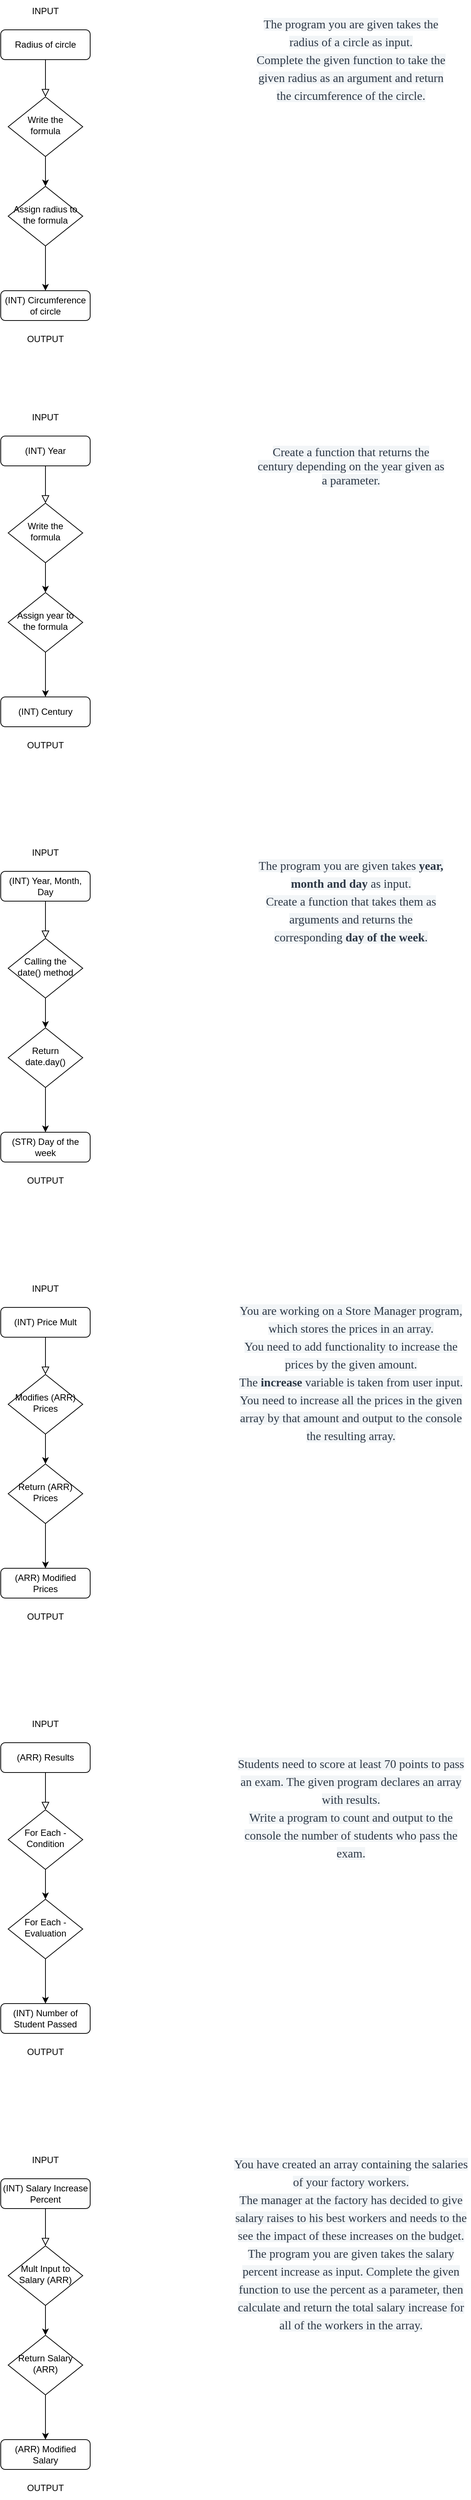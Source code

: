<mxfile version="15.7.3" type="github">
  <diagram id="C5RBs43oDa-KdzZeNtuy" name="Page-1">
    <mxGraphModel dx="1038" dy="588" grid="1" gridSize="10" guides="1" tooltips="1" connect="1" arrows="1" fold="1" page="1" pageScale="1" pageWidth="827" pageHeight="1169" math="0" shadow="0">
      <root>
        <mxCell id="WIyWlLk6GJQsqaUBKTNV-0" />
        <mxCell id="WIyWlLk6GJQsqaUBKTNV-1" parent="WIyWlLk6GJQsqaUBKTNV-0" />
        <mxCell id="WIyWlLk6GJQsqaUBKTNV-2" value="" style="rounded=0;html=1;jettySize=auto;orthogonalLoop=1;fontSize=11;endArrow=block;endFill=0;endSize=8;strokeWidth=1;shadow=0;labelBackgroundColor=none;edgeStyle=orthogonalEdgeStyle;" parent="WIyWlLk6GJQsqaUBKTNV-1" source="WIyWlLk6GJQsqaUBKTNV-3" target="WIyWlLk6GJQsqaUBKTNV-6" edge="1">
          <mxGeometry relative="1" as="geometry" />
        </mxCell>
        <mxCell id="WIyWlLk6GJQsqaUBKTNV-3" value="Radius of circle" style="rounded=1;whiteSpace=wrap;html=1;fontSize=12;glass=0;strokeWidth=1;shadow=0;" parent="WIyWlLk6GJQsqaUBKTNV-1" vertex="1">
          <mxGeometry x="160" y="80" width="120" height="40" as="geometry" />
        </mxCell>
        <mxCell id="WIyWlLk6GJQsqaUBKTNV-6" value="Write the formula" style="rhombus;whiteSpace=wrap;html=1;shadow=0;fontFamily=Helvetica;fontSize=12;align=center;strokeWidth=1;spacing=6;spacingTop=-4;" parent="WIyWlLk6GJQsqaUBKTNV-1" vertex="1">
          <mxGeometry x="170" y="170" width="100" height="80" as="geometry" />
        </mxCell>
        <mxCell id="WIyWlLk6GJQsqaUBKTNV-10" value="Assign radius to the formula" style="rhombus;whiteSpace=wrap;html=1;shadow=0;fontFamily=Helvetica;fontSize=12;align=center;strokeWidth=1;spacing=6;spacingTop=-4;" parent="WIyWlLk6GJQsqaUBKTNV-1" vertex="1">
          <mxGeometry x="170" y="290" width="100" height="80" as="geometry" />
        </mxCell>
        <mxCell id="WIyWlLk6GJQsqaUBKTNV-11" value="(INT) Circumference of circle" style="rounded=1;whiteSpace=wrap;html=1;fontSize=12;glass=0;strokeWidth=1;shadow=0;" parent="WIyWlLk6GJQsqaUBKTNV-1" vertex="1">
          <mxGeometry x="160" y="430" width="120" height="40" as="geometry" />
        </mxCell>
        <mxCell id="pRpOq0UlHV2iXHa9QtvR-0" value="&lt;span class=&quot;sl-description-text &quot; style=&quot;margin: 0px ; padding: 0px ; border: 0px ; font-stretch: inherit ; line-height: 24px ; font-family: &amp;#34;fira sans&amp;#34; ; font-size: 16px ; vertical-align: baseline ; box-sizing: border-box ; word-break: break-word ; color: rgb(45 , 56 , 70) ; background-color: rgb(242 , 245 , 247)&quot;&gt;The program you are given takes the radius of a circle as input.&lt;/span&gt;&lt;br style=&quot;color: rgb(45 , 56 , 70) ; font-family: &amp;#34;fira sans&amp;#34; ; font-size: 16px ; background-color: rgb(242 , 245 , 247)&quot;&gt;&lt;span class=&quot;sl-description-text &quot; style=&quot;margin: 0px ; padding: 0px ; border: 0px ; font-stretch: inherit ; line-height: 24px ; font-family: &amp;#34;fira sans&amp;#34; ; font-size: 16px ; vertical-align: baseline ; box-sizing: border-box ; word-break: break-word ; color: rgb(45 , 56 , 70) ; background-color: rgb(242 , 245 , 247)&quot;&gt;Complete the given function to take the given radius as an argument and return the circumference of the circle.&lt;/span&gt;" style="text;html=1;strokeColor=none;fillColor=none;align=center;verticalAlign=middle;whiteSpace=wrap;rounded=0;" vertex="1" parent="WIyWlLk6GJQsqaUBKTNV-1">
          <mxGeometry x="500" y="40" width="260" height="160" as="geometry" />
        </mxCell>
        <mxCell id="pRpOq0UlHV2iXHa9QtvR-1" value="INPUT" style="text;html=1;strokeColor=none;fillColor=none;align=center;verticalAlign=middle;whiteSpace=wrap;rounded=0;" vertex="1" parent="WIyWlLk6GJQsqaUBKTNV-1">
          <mxGeometry x="190" y="40" width="60" height="30" as="geometry" />
        </mxCell>
        <mxCell id="pRpOq0UlHV2iXHa9QtvR-3" value="" style="endArrow=classic;html=1;rounded=0;" edge="1" parent="WIyWlLk6GJQsqaUBKTNV-1" source="WIyWlLk6GJQsqaUBKTNV-6" target="WIyWlLk6GJQsqaUBKTNV-10">
          <mxGeometry width="50" height="50" relative="1" as="geometry">
            <mxPoint x="390" y="280" as="sourcePoint" />
            <mxPoint x="440" y="230" as="targetPoint" />
          </mxGeometry>
        </mxCell>
        <mxCell id="pRpOq0UlHV2iXHa9QtvR-4" value="" style="endArrow=classic;html=1;rounded=0;" edge="1" parent="WIyWlLk6GJQsqaUBKTNV-1" source="WIyWlLk6GJQsqaUBKTNV-10" target="WIyWlLk6GJQsqaUBKTNV-11">
          <mxGeometry width="50" height="50" relative="1" as="geometry">
            <mxPoint x="230" y="260" as="sourcePoint" />
            <mxPoint x="230" y="300" as="targetPoint" />
          </mxGeometry>
        </mxCell>
        <mxCell id="pRpOq0UlHV2iXHa9QtvR-5" value="OUTPUT" style="text;html=1;strokeColor=none;fillColor=none;align=center;verticalAlign=middle;whiteSpace=wrap;rounded=0;" vertex="1" parent="WIyWlLk6GJQsqaUBKTNV-1">
          <mxGeometry x="190" y="480" width="60" height="30" as="geometry" />
        </mxCell>
        <mxCell id="pRpOq0UlHV2iXHa9QtvR-6" value="" style="rounded=0;html=1;jettySize=auto;orthogonalLoop=1;fontSize=11;endArrow=block;endFill=0;endSize=8;strokeWidth=1;shadow=0;labelBackgroundColor=none;edgeStyle=orthogonalEdgeStyle;" edge="1" parent="WIyWlLk6GJQsqaUBKTNV-1" source="pRpOq0UlHV2iXHa9QtvR-7" target="pRpOq0UlHV2iXHa9QtvR-8">
          <mxGeometry relative="1" as="geometry" />
        </mxCell>
        <mxCell id="pRpOq0UlHV2iXHa9QtvR-7" value="(INT) Year" style="rounded=1;whiteSpace=wrap;html=1;fontSize=12;glass=0;strokeWidth=1;shadow=0;" vertex="1" parent="WIyWlLk6GJQsqaUBKTNV-1">
          <mxGeometry x="160" y="625" width="120" height="40" as="geometry" />
        </mxCell>
        <mxCell id="pRpOq0UlHV2iXHa9QtvR-8" value="Write the formula" style="rhombus;whiteSpace=wrap;html=1;shadow=0;fontFamily=Helvetica;fontSize=12;align=center;strokeWidth=1;spacing=6;spacingTop=-4;" vertex="1" parent="WIyWlLk6GJQsqaUBKTNV-1">
          <mxGeometry x="170" y="715" width="100" height="80" as="geometry" />
        </mxCell>
        <mxCell id="pRpOq0UlHV2iXHa9QtvR-9" value="Assign year to the formula" style="rhombus;whiteSpace=wrap;html=1;shadow=0;fontFamily=Helvetica;fontSize=12;align=center;strokeWidth=1;spacing=6;spacingTop=-4;" vertex="1" parent="WIyWlLk6GJQsqaUBKTNV-1">
          <mxGeometry x="170" y="835" width="100" height="80" as="geometry" />
        </mxCell>
        <mxCell id="pRpOq0UlHV2iXHa9QtvR-10" value="(INT) Century" style="rounded=1;whiteSpace=wrap;html=1;fontSize=12;glass=0;strokeWidth=1;shadow=0;" vertex="1" parent="WIyWlLk6GJQsqaUBKTNV-1">
          <mxGeometry x="160" y="975" width="120" height="40" as="geometry" />
        </mxCell>
        <mxCell id="pRpOq0UlHV2iXHa9QtvR-11" value="&lt;span style=&quot;color: rgb(45 , 56 , 70) ; font-family: &amp;#34;fira sans&amp;#34; ; font-size: 16px ; background-color: rgb(242 , 245 , 247)&quot;&gt;Create a function that returns the century depending on the year given as a parameter.&lt;/span&gt;" style="text;html=1;strokeColor=none;fillColor=none;align=center;verticalAlign=middle;whiteSpace=wrap;rounded=0;" vertex="1" parent="WIyWlLk6GJQsqaUBKTNV-1">
          <mxGeometry x="500" y="585" width="260" height="160" as="geometry" />
        </mxCell>
        <mxCell id="pRpOq0UlHV2iXHa9QtvR-12" value="INPUT" style="text;html=1;strokeColor=none;fillColor=none;align=center;verticalAlign=middle;whiteSpace=wrap;rounded=0;" vertex="1" parent="WIyWlLk6GJQsqaUBKTNV-1">
          <mxGeometry x="190" y="585" width="60" height="30" as="geometry" />
        </mxCell>
        <mxCell id="pRpOq0UlHV2iXHa9QtvR-13" value="" style="endArrow=classic;html=1;rounded=0;" edge="1" parent="WIyWlLk6GJQsqaUBKTNV-1" source="pRpOq0UlHV2iXHa9QtvR-8" target="pRpOq0UlHV2iXHa9QtvR-9">
          <mxGeometry width="50" height="50" relative="1" as="geometry">
            <mxPoint x="390" y="825" as="sourcePoint" />
            <mxPoint x="440" y="775" as="targetPoint" />
          </mxGeometry>
        </mxCell>
        <mxCell id="pRpOq0UlHV2iXHa9QtvR-14" value="" style="endArrow=classic;html=1;rounded=0;" edge="1" parent="WIyWlLk6GJQsqaUBKTNV-1" source="pRpOq0UlHV2iXHa9QtvR-9" target="pRpOq0UlHV2iXHa9QtvR-10">
          <mxGeometry width="50" height="50" relative="1" as="geometry">
            <mxPoint x="230" y="805" as="sourcePoint" />
            <mxPoint x="230" y="845" as="targetPoint" />
          </mxGeometry>
        </mxCell>
        <mxCell id="pRpOq0UlHV2iXHa9QtvR-15" value="OUTPUT" style="text;html=1;strokeColor=none;fillColor=none;align=center;verticalAlign=middle;whiteSpace=wrap;rounded=0;" vertex="1" parent="WIyWlLk6GJQsqaUBKTNV-1">
          <mxGeometry x="190" y="1025" width="60" height="30" as="geometry" />
        </mxCell>
        <mxCell id="pRpOq0UlHV2iXHa9QtvR-16" value="" style="rounded=0;html=1;jettySize=auto;orthogonalLoop=1;fontSize=11;endArrow=block;endFill=0;endSize=8;strokeWidth=1;shadow=0;labelBackgroundColor=none;edgeStyle=orthogonalEdgeStyle;" edge="1" parent="WIyWlLk6GJQsqaUBKTNV-1" source="pRpOq0UlHV2iXHa9QtvR-17" target="pRpOq0UlHV2iXHa9QtvR-18">
          <mxGeometry relative="1" as="geometry" />
        </mxCell>
        <mxCell id="pRpOq0UlHV2iXHa9QtvR-17" value="(INT) Year, Month, Day" style="rounded=1;whiteSpace=wrap;html=1;fontSize=12;glass=0;strokeWidth=1;shadow=0;" vertex="1" parent="WIyWlLk6GJQsqaUBKTNV-1">
          <mxGeometry x="160" y="1209" width="120" height="40" as="geometry" />
        </mxCell>
        <mxCell id="pRpOq0UlHV2iXHa9QtvR-18" value="Calling the date() method" style="rhombus;whiteSpace=wrap;html=1;shadow=0;fontFamily=Helvetica;fontSize=12;align=center;strokeWidth=1;spacing=6;spacingTop=-4;" vertex="1" parent="WIyWlLk6GJQsqaUBKTNV-1">
          <mxGeometry x="170" y="1299" width="100" height="80" as="geometry" />
        </mxCell>
        <mxCell id="pRpOq0UlHV2iXHa9QtvR-19" value="Return date.day()" style="rhombus;whiteSpace=wrap;html=1;shadow=0;fontFamily=Helvetica;fontSize=12;align=center;strokeWidth=1;spacing=6;spacingTop=-4;" vertex="1" parent="WIyWlLk6GJQsqaUBKTNV-1">
          <mxGeometry x="170" y="1419" width="100" height="80" as="geometry" />
        </mxCell>
        <mxCell id="pRpOq0UlHV2iXHa9QtvR-20" value="(STR) Day of the week" style="rounded=1;whiteSpace=wrap;html=1;fontSize=12;glass=0;strokeWidth=1;shadow=0;" vertex="1" parent="WIyWlLk6GJQsqaUBKTNV-1">
          <mxGeometry x="160" y="1559" width="120" height="40" as="geometry" />
        </mxCell>
        <mxCell id="pRpOq0UlHV2iXHa9QtvR-21" value="&lt;span class=&quot;sl-description-text &quot; style=&quot;margin: 0px ; padding: 0px ; border: 0px ; font-stretch: inherit ; line-height: 24px ; font-family: &amp;#34;fira sans&amp;#34; ; font-size: 16px ; vertical-align: baseline ; box-sizing: border-box ; word-break: break-word ; color: rgb(45 , 56 , 70) ; background-color: rgb(242 , 245 , 247)&quot;&gt;The program you are given takes&amp;nbsp;&lt;/span&gt;&lt;span class=&quot;sl-description-styled sl-description-styled--bold&quot; style=&quot;margin: 0px ; padding: 0px ; border: 0px ; font-weight: 700 ; font-stretch: inherit ; line-height: inherit ; font-family: &amp;#34;fira sans&amp;#34; ; font-size: 16px ; vertical-align: baseline ; box-sizing: border-box ; color: rgb(45 , 56 , 70) ; background-color: rgb(242 , 245 , 247)&quot;&gt;&lt;span class=&quot;sl-description-text &quot; style=&quot;text-decoration: inherit ; margin: 0px ; padding: 0px ; border: 0px ; font-style: inherit ; font-variant: inherit ; font-weight: inherit ; font-stretch: inherit ; line-height: 24px ; font-family: inherit ; font-size: inherit ; vertical-align: baseline ; box-sizing: border-box ; word-break: break-word&quot;&gt;year, month and day&lt;/span&gt;&lt;/span&gt;&lt;span class=&quot;sl-description-text &quot; style=&quot;margin: 0px ; padding: 0px ; border: 0px ; font-stretch: inherit ; line-height: 24px ; font-family: &amp;#34;fira sans&amp;#34; ; font-size: 16px ; vertical-align: baseline ; box-sizing: border-box ; word-break: break-word ; color: rgb(45 , 56 , 70) ; background-color: rgb(242 , 245 , 247)&quot;&gt;&amp;nbsp;as input.&lt;/span&gt;&lt;br style=&quot;color: rgb(45 , 56 , 70) ; font-family: &amp;#34;fira sans&amp;#34; ; font-size: 16px ; background-color: rgb(242 , 245 , 247)&quot;&gt;&lt;span class=&quot;sl-description-text &quot; style=&quot;margin: 0px ; padding: 0px ; border: 0px ; font-stretch: inherit ; line-height: 24px ; font-family: &amp;#34;fira sans&amp;#34; ; font-size: 16px ; vertical-align: baseline ; box-sizing: border-box ; word-break: break-word ; color: rgb(45 , 56 , 70) ; background-color: rgb(242 , 245 , 247)&quot;&gt;Create a function that takes them as arguments and returns the corresponding&amp;nbsp;&lt;/span&gt;&lt;span class=&quot;sl-description-styled sl-description-styled--bold&quot; style=&quot;margin: 0px ; padding: 0px ; border: 0px ; font-weight: 700 ; font-stretch: inherit ; line-height: inherit ; font-family: &amp;#34;fira sans&amp;#34; ; font-size: 16px ; vertical-align: baseline ; box-sizing: border-box ; color: rgb(45 , 56 , 70) ; background-color: rgb(242 , 245 , 247)&quot;&gt;&lt;span class=&quot;sl-description-text &quot; style=&quot;text-decoration: inherit ; margin: 0px ; padding: 0px ; border: 0px ; font-style: inherit ; font-variant: inherit ; font-weight: inherit ; font-stretch: inherit ; line-height: 24px ; font-family: inherit ; font-size: inherit ; vertical-align: baseline ; box-sizing: border-box ; word-break: break-word&quot;&gt;day of the week&lt;/span&gt;&lt;/span&gt;&lt;span class=&quot;sl-description-text &quot; style=&quot;margin: 0px ; padding: 0px ; border: 0px ; font-stretch: inherit ; line-height: 24px ; font-family: &amp;#34;fira sans&amp;#34; ; font-size: 16px ; vertical-align: baseline ; box-sizing: border-box ; word-break: break-word ; color: rgb(45 , 56 , 70) ; background-color: rgb(242 , 245 , 247)&quot;&gt;.&lt;/span&gt;" style="text;html=1;strokeColor=none;fillColor=none;align=center;verticalAlign=middle;whiteSpace=wrap;rounded=0;" vertex="1" parent="WIyWlLk6GJQsqaUBKTNV-1">
          <mxGeometry x="500" y="1169" width="260" height="160" as="geometry" />
        </mxCell>
        <mxCell id="pRpOq0UlHV2iXHa9QtvR-22" value="INPUT" style="text;html=1;strokeColor=none;fillColor=none;align=center;verticalAlign=middle;whiteSpace=wrap;rounded=0;" vertex="1" parent="WIyWlLk6GJQsqaUBKTNV-1">
          <mxGeometry x="190" y="1169" width="60" height="30" as="geometry" />
        </mxCell>
        <mxCell id="pRpOq0UlHV2iXHa9QtvR-23" value="" style="endArrow=classic;html=1;rounded=0;" edge="1" parent="WIyWlLk6GJQsqaUBKTNV-1" source="pRpOq0UlHV2iXHa9QtvR-18" target="pRpOq0UlHV2iXHa9QtvR-19">
          <mxGeometry width="50" height="50" relative="1" as="geometry">
            <mxPoint x="390" y="1409" as="sourcePoint" />
            <mxPoint x="440" y="1359" as="targetPoint" />
          </mxGeometry>
        </mxCell>
        <mxCell id="pRpOq0UlHV2iXHa9QtvR-24" value="" style="endArrow=classic;html=1;rounded=0;" edge="1" parent="WIyWlLk6GJQsqaUBKTNV-1" source="pRpOq0UlHV2iXHa9QtvR-19" target="pRpOq0UlHV2iXHa9QtvR-20">
          <mxGeometry width="50" height="50" relative="1" as="geometry">
            <mxPoint x="230" y="1389" as="sourcePoint" />
            <mxPoint x="230" y="1429" as="targetPoint" />
          </mxGeometry>
        </mxCell>
        <mxCell id="pRpOq0UlHV2iXHa9QtvR-25" value="OUTPUT" style="text;html=1;strokeColor=none;fillColor=none;align=center;verticalAlign=middle;whiteSpace=wrap;rounded=0;" vertex="1" parent="WIyWlLk6GJQsqaUBKTNV-1">
          <mxGeometry x="190" y="1609" width="60" height="30" as="geometry" />
        </mxCell>
        <mxCell id="pRpOq0UlHV2iXHa9QtvR-26" value="" style="rounded=0;html=1;jettySize=auto;orthogonalLoop=1;fontSize=11;endArrow=block;endFill=0;endSize=8;strokeWidth=1;shadow=0;labelBackgroundColor=none;edgeStyle=orthogonalEdgeStyle;" edge="1" parent="WIyWlLk6GJQsqaUBKTNV-1" source="pRpOq0UlHV2iXHa9QtvR-27" target="pRpOq0UlHV2iXHa9QtvR-28">
          <mxGeometry relative="1" as="geometry" />
        </mxCell>
        <mxCell id="pRpOq0UlHV2iXHa9QtvR-27" value="(INT) Price Mult" style="rounded=1;whiteSpace=wrap;html=1;fontSize=12;glass=0;strokeWidth=1;shadow=0;" vertex="1" parent="WIyWlLk6GJQsqaUBKTNV-1">
          <mxGeometry x="160" y="1794" width="120" height="40" as="geometry" />
        </mxCell>
        <mxCell id="pRpOq0UlHV2iXHa9QtvR-28" value="Modifies (ARR) Prices" style="rhombus;whiteSpace=wrap;html=1;shadow=0;fontFamily=Helvetica;fontSize=12;align=center;strokeWidth=1;spacing=6;spacingTop=-4;" vertex="1" parent="WIyWlLk6GJQsqaUBKTNV-1">
          <mxGeometry x="170" y="1884" width="100" height="80" as="geometry" />
        </mxCell>
        <mxCell id="pRpOq0UlHV2iXHa9QtvR-29" value="Return (ARR) Prices" style="rhombus;whiteSpace=wrap;html=1;shadow=0;fontFamily=Helvetica;fontSize=12;align=center;strokeWidth=1;spacing=6;spacingTop=-4;" vertex="1" parent="WIyWlLk6GJQsqaUBKTNV-1">
          <mxGeometry x="170" y="2004" width="100" height="80" as="geometry" />
        </mxCell>
        <mxCell id="pRpOq0UlHV2iXHa9QtvR-30" value="(ARR) Modified Prices" style="rounded=1;whiteSpace=wrap;html=1;fontSize=12;glass=0;strokeWidth=1;shadow=0;" vertex="1" parent="WIyWlLk6GJQsqaUBKTNV-1">
          <mxGeometry x="160" y="2144" width="120" height="40" as="geometry" />
        </mxCell>
        <mxCell id="pRpOq0UlHV2iXHa9QtvR-31" value="INPUT" style="text;html=1;strokeColor=none;fillColor=none;align=center;verticalAlign=middle;whiteSpace=wrap;rounded=0;" vertex="1" parent="WIyWlLk6GJQsqaUBKTNV-1">
          <mxGeometry x="190" y="1754" width="60" height="30" as="geometry" />
        </mxCell>
        <mxCell id="pRpOq0UlHV2iXHa9QtvR-32" value="" style="endArrow=classic;html=1;rounded=0;" edge="1" parent="WIyWlLk6GJQsqaUBKTNV-1" source="pRpOq0UlHV2iXHa9QtvR-28" target="pRpOq0UlHV2iXHa9QtvR-29">
          <mxGeometry width="50" height="50" relative="1" as="geometry">
            <mxPoint x="390" y="1994" as="sourcePoint" />
            <mxPoint x="440" y="1944" as="targetPoint" />
          </mxGeometry>
        </mxCell>
        <mxCell id="pRpOq0UlHV2iXHa9QtvR-33" value="" style="endArrow=classic;html=1;rounded=0;" edge="1" parent="WIyWlLk6GJQsqaUBKTNV-1" source="pRpOq0UlHV2iXHa9QtvR-29" target="pRpOq0UlHV2iXHa9QtvR-30">
          <mxGeometry width="50" height="50" relative="1" as="geometry">
            <mxPoint x="230" y="1974" as="sourcePoint" />
            <mxPoint x="230" y="2014" as="targetPoint" />
          </mxGeometry>
        </mxCell>
        <mxCell id="pRpOq0UlHV2iXHa9QtvR-34" value="OUTPUT" style="text;html=1;strokeColor=none;fillColor=none;align=center;verticalAlign=middle;whiteSpace=wrap;rounded=0;" vertex="1" parent="WIyWlLk6GJQsqaUBKTNV-1">
          <mxGeometry x="190" y="2194" width="60" height="30" as="geometry" />
        </mxCell>
        <mxCell id="pRpOq0UlHV2iXHa9QtvR-35" value="&lt;span class=&quot;sl-description-text &quot; style=&quot;margin: 0px ; padding: 0px ; border: 0px ; font-stretch: inherit ; line-height: 24px ; font-family: &amp;#34;fira sans&amp;#34; ; font-size: 16px ; vertical-align: baseline ; box-sizing: border-box ; word-break: break-word ; color: rgb(45 , 56 , 70) ; background-color: rgb(242 , 245 , 247)&quot;&gt;You are working on a Store Manager program, which stores the prices in an array.&lt;/span&gt;&lt;br style=&quot;color: rgb(45 , 56 , 70) ; font-family: &amp;#34;fira sans&amp;#34; ; font-size: 16px ; background-color: rgb(242 , 245 , 247)&quot;&gt;&lt;span class=&quot;sl-description-text &quot; style=&quot;margin: 0px ; padding: 0px ; border: 0px ; font-stretch: inherit ; line-height: 24px ; font-family: &amp;#34;fira sans&amp;#34; ; font-size: 16px ; vertical-align: baseline ; box-sizing: border-box ; word-break: break-word ; color: rgb(45 , 56 , 70) ; background-color: rgb(242 , 245 , 247)&quot;&gt;You need to add functionality to increase the prices by the given amount.&lt;/span&gt;&lt;br style=&quot;color: rgb(45 , 56 , 70) ; font-family: &amp;#34;fira sans&amp;#34; ; font-size: 16px ; background-color: rgb(242 , 245 , 247)&quot;&gt;&lt;span class=&quot;sl-description-text &quot; style=&quot;margin: 0px ; padding: 0px ; border: 0px ; font-stretch: inherit ; line-height: 24px ; font-family: &amp;#34;fira sans&amp;#34; ; font-size: 16px ; vertical-align: baseline ; box-sizing: border-box ; word-break: break-word ; color: rgb(45 , 56 , 70) ; background-color: rgb(242 , 245 , 247)&quot;&gt;The&amp;nbsp;&lt;/span&gt;&lt;span class=&quot;sl-description-styled sl-description-styled--bold&quot; style=&quot;margin: 0px ; padding: 0px ; border: 0px ; font-weight: 700 ; font-stretch: inherit ; line-height: inherit ; font-family: &amp;#34;fira sans&amp;#34; ; font-size: 16px ; vertical-align: baseline ; box-sizing: border-box ; color: rgb(45 , 56 , 70) ; background-color: rgb(242 , 245 , 247)&quot;&gt;&lt;span class=&quot;sl-description-text &quot; style=&quot;text-decoration: inherit ; margin: 0px ; padding: 0px ; border: 0px ; font-style: inherit ; font-variant: inherit ; font-weight: inherit ; font-stretch: inherit ; line-height: 24px ; font-family: inherit ; font-size: inherit ; vertical-align: baseline ; box-sizing: border-box ; word-break: break-word&quot;&gt;increase&lt;/span&gt;&lt;/span&gt;&lt;span class=&quot;sl-description-text &quot; style=&quot;margin: 0px ; padding: 0px ; border: 0px ; font-stretch: inherit ; line-height: 24px ; font-family: &amp;#34;fira sans&amp;#34; ; font-size: 16px ; vertical-align: baseline ; box-sizing: border-box ; word-break: break-word ; color: rgb(45 , 56 , 70) ; background-color: rgb(242 , 245 , 247)&quot;&gt;&amp;nbsp;variable is taken from user input. You need to increase all the prices in the given array by that amount and output to the console the resulting array.&lt;/span&gt;" style="text;html=1;strokeColor=none;fillColor=none;align=center;verticalAlign=middle;whiteSpace=wrap;rounded=0;" vertex="1" parent="WIyWlLk6GJQsqaUBKTNV-1">
          <mxGeometry x="470" y="1754" width="320" height="256" as="geometry" />
        </mxCell>
        <mxCell id="pRpOq0UlHV2iXHa9QtvR-36" value="" style="rounded=0;html=1;jettySize=auto;orthogonalLoop=1;fontSize=11;endArrow=block;endFill=0;endSize=8;strokeWidth=1;shadow=0;labelBackgroundColor=none;edgeStyle=orthogonalEdgeStyle;" edge="1" parent="WIyWlLk6GJQsqaUBKTNV-1" source="pRpOq0UlHV2iXHa9QtvR-37" target="pRpOq0UlHV2iXHa9QtvR-38">
          <mxGeometry relative="1" as="geometry" />
        </mxCell>
        <mxCell id="pRpOq0UlHV2iXHa9QtvR-37" value="(ARR) Results" style="rounded=1;whiteSpace=wrap;html=1;fontSize=12;glass=0;strokeWidth=1;shadow=0;" vertex="1" parent="WIyWlLk6GJQsqaUBKTNV-1">
          <mxGeometry x="160" y="2378" width="120" height="40" as="geometry" />
        </mxCell>
        <mxCell id="pRpOq0UlHV2iXHa9QtvR-38" value="For Each - Condition" style="rhombus;whiteSpace=wrap;html=1;shadow=0;fontFamily=Helvetica;fontSize=12;align=center;strokeWidth=1;spacing=6;spacingTop=-4;" vertex="1" parent="WIyWlLk6GJQsqaUBKTNV-1">
          <mxGeometry x="170" y="2468" width="100" height="80" as="geometry" />
        </mxCell>
        <mxCell id="pRpOq0UlHV2iXHa9QtvR-39" value="For Each - Evaluation" style="rhombus;whiteSpace=wrap;html=1;shadow=0;fontFamily=Helvetica;fontSize=12;align=center;strokeWidth=1;spacing=6;spacingTop=-4;" vertex="1" parent="WIyWlLk6GJQsqaUBKTNV-1">
          <mxGeometry x="170" y="2588" width="100" height="80" as="geometry" />
        </mxCell>
        <mxCell id="pRpOq0UlHV2iXHa9QtvR-40" value="(INT) Number of Student Passed" style="rounded=1;whiteSpace=wrap;html=1;fontSize=12;glass=0;strokeWidth=1;shadow=0;" vertex="1" parent="WIyWlLk6GJQsqaUBKTNV-1">
          <mxGeometry x="160" y="2728" width="120" height="40" as="geometry" />
        </mxCell>
        <mxCell id="pRpOq0UlHV2iXHa9QtvR-41" value="INPUT" style="text;html=1;strokeColor=none;fillColor=none;align=center;verticalAlign=middle;whiteSpace=wrap;rounded=0;" vertex="1" parent="WIyWlLk6GJQsqaUBKTNV-1">
          <mxGeometry x="190" y="2338" width="60" height="30" as="geometry" />
        </mxCell>
        <mxCell id="pRpOq0UlHV2iXHa9QtvR-42" value="" style="endArrow=classic;html=1;rounded=0;" edge="1" parent="WIyWlLk6GJQsqaUBKTNV-1" source="pRpOq0UlHV2iXHa9QtvR-38" target="pRpOq0UlHV2iXHa9QtvR-39">
          <mxGeometry width="50" height="50" relative="1" as="geometry">
            <mxPoint x="390" y="2578" as="sourcePoint" />
            <mxPoint x="440" y="2528" as="targetPoint" />
          </mxGeometry>
        </mxCell>
        <mxCell id="pRpOq0UlHV2iXHa9QtvR-43" value="" style="endArrow=classic;html=1;rounded=0;" edge="1" parent="WIyWlLk6GJQsqaUBKTNV-1" source="pRpOq0UlHV2iXHa9QtvR-39" target="pRpOq0UlHV2iXHa9QtvR-40">
          <mxGeometry width="50" height="50" relative="1" as="geometry">
            <mxPoint x="230" y="2558" as="sourcePoint" />
            <mxPoint x="230" y="2598" as="targetPoint" />
          </mxGeometry>
        </mxCell>
        <mxCell id="pRpOq0UlHV2iXHa9QtvR-44" value="OUTPUT" style="text;html=1;strokeColor=none;fillColor=none;align=center;verticalAlign=middle;whiteSpace=wrap;rounded=0;" vertex="1" parent="WIyWlLk6GJQsqaUBKTNV-1">
          <mxGeometry x="190" y="2778" width="60" height="30" as="geometry" />
        </mxCell>
        <mxCell id="pRpOq0UlHV2iXHa9QtvR-54" value="&lt;span class=&quot;sl-description-text &quot; style=&quot;margin: 0px ; padding: 0px ; border: 0px ; font-stretch: inherit ; line-height: 24px ; font-family: &amp;#34;fira sans&amp;#34; ; font-size: 16px ; vertical-align: baseline ; box-sizing: border-box ; word-break: break-word ; color: rgb(45 , 56 , 70) ; background-color: rgb(242 , 245 , 247)&quot;&gt;Students need to score at least 70 points to pass an exam. The given program declares an array with results.&lt;/span&gt;&lt;br style=&quot;color: rgb(45 , 56 , 70) ; font-family: &amp;#34;fira sans&amp;#34; ; font-size: 16px ; background-color: rgb(242 , 245 , 247)&quot;&gt;&lt;span class=&quot;sl-description-text &quot; style=&quot;margin: 0px ; padding: 0px ; border: 0px ; font-stretch: inherit ; line-height: 24px ; font-family: &amp;#34;fira sans&amp;#34; ; font-size: 16px ; vertical-align: baseline ; box-sizing: border-box ; word-break: break-word ; color: rgb(45 , 56 , 70) ; background-color: rgb(242 , 245 , 247)&quot;&gt;Write a program to count and output to the console the number of students who pass the exam.&lt;/span&gt;" style="text;html=1;strokeColor=none;fillColor=none;align=center;verticalAlign=middle;whiteSpace=wrap;rounded=0;" vertex="1" parent="WIyWlLk6GJQsqaUBKTNV-1">
          <mxGeometry x="470" y="2338" width="320" height="256" as="geometry" />
        </mxCell>
        <mxCell id="pRpOq0UlHV2iXHa9QtvR-56" value="" style="rounded=0;html=1;jettySize=auto;orthogonalLoop=1;fontSize=11;endArrow=block;endFill=0;endSize=8;strokeWidth=1;shadow=0;labelBackgroundColor=none;edgeStyle=orthogonalEdgeStyle;" edge="1" parent="WIyWlLk6GJQsqaUBKTNV-1" source="pRpOq0UlHV2iXHa9QtvR-57" target="pRpOq0UlHV2iXHa9QtvR-58">
          <mxGeometry relative="1" as="geometry" />
        </mxCell>
        <mxCell id="pRpOq0UlHV2iXHa9QtvR-57" value="(INT) Salary Increase Percent" style="rounded=1;whiteSpace=wrap;html=1;fontSize=12;glass=0;strokeWidth=1;shadow=0;" vertex="1" parent="WIyWlLk6GJQsqaUBKTNV-1">
          <mxGeometry x="160" y="2963" width="120" height="40" as="geometry" />
        </mxCell>
        <mxCell id="pRpOq0UlHV2iXHa9QtvR-58" value="Mult Input to Salary (ARR)" style="rhombus;whiteSpace=wrap;html=1;shadow=0;fontFamily=Helvetica;fontSize=12;align=center;strokeWidth=1;spacing=6;spacingTop=-4;" vertex="1" parent="WIyWlLk6GJQsqaUBKTNV-1">
          <mxGeometry x="170" y="3053" width="100" height="80" as="geometry" />
        </mxCell>
        <mxCell id="pRpOq0UlHV2iXHa9QtvR-59" value="Return Salary (ARR)" style="rhombus;whiteSpace=wrap;html=1;shadow=0;fontFamily=Helvetica;fontSize=12;align=center;strokeWidth=1;spacing=6;spacingTop=-4;" vertex="1" parent="WIyWlLk6GJQsqaUBKTNV-1">
          <mxGeometry x="170" y="3173" width="100" height="80" as="geometry" />
        </mxCell>
        <mxCell id="pRpOq0UlHV2iXHa9QtvR-60" value="(ARR) Modified Salary" style="rounded=1;whiteSpace=wrap;html=1;fontSize=12;glass=0;strokeWidth=1;shadow=0;" vertex="1" parent="WIyWlLk6GJQsqaUBKTNV-1">
          <mxGeometry x="160" y="3313" width="120" height="40" as="geometry" />
        </mxCell>
        <mxCell id="pRpOq0UlHV2iXHa9QtvR-61" value="INPUT" style="text;html=1;strokeColor=none;fillColor=none;align=center;verticalAlign=middle;whiteSpace=wrap;rounded=0;" vertex="1" parent="WIyWlLk6GJQsqaUBKTNV-1">
          <mxGeometry x="190" y="2923" width="60" height="30" as="geometry" />
        </mxCell>
        <mxCell id="pRpOq0UlHV2iXHa9QtvR-62" value="" style="endArrow=classic;html=1;rounded=0;" edge="1" parent="WIyWlLk6GJQsqaUBKTNV-1" source="pRpOq0UlHV2iXHa9QtvR-58" target="pRpOq0UlHV2iXHa9QtvR-59">
          <mxGeometry width="50" height="50" relative="1" as="geometry">
            <mxPoint x="390" y="3163" as="sourcePoint" />
            <mxPoint x="440" y="3113" as="targetPoint" />
          </mxGeometry>
        </mxCell>
        <mxCell id="pRpOq0UlHV2iXHa9QtvR-63" value="" style="endArrow=classic;html=1;rounded=0;" edge="1" parent="WIyWlLk6GJQsqaUBKTNV-1" source="pRpOq0UlHV2iXHa9QtvR-59" target="pRpOq0UlHV2iXHa9QtvR-60">
          <mxGeometry width="50" height="50" relative="1" as="geometry">
            <mxPoint x="230" y="3143" as="sourcePoint" />
            <mxPoint x="230" y="3183" as="targetPoint" />
          </mxGeometry>
        </mxCell>
        <mxCell id="pRpOq0UlHV2iXHa9QtvR-64" value="OUTPUT" style="text;html=1;strokeColor=none;fillColor=none;align=center;verticalAlign=middle;whiteSpace=wrap;rounded=0;" vertex="1" parent="WIyWlLk6GJQsqaUBKTNV-1">
          <mxGeometry x="190" y="3363" width="60" height="30" as="geometry" />
        </mxCell>
        <mxCell id="pRpOq0UlHV2iXHa9QtvR-65" value="&lt;span class=&quot;sl-description-text &quot; style=&quot;margin: 0px ; padding: 0px ; border: 0px ; font-stretch: inherit ; line-height: 24px ; font-family: &amp;#34;fira sans&amp;#34; ; font-size: 16px ; vertical-align: baseline ; box-sizing: border-box ; word-break: break-word ; color: rgb(45 , 56 , 70) ; background-color: rgb(242 , 245 , 247)&quot;&gt;You have created an array containing the salaries of your factory workers.&lt;/span&gt;&lt;br style=&quot;color: rgb(45 , 56 , 70) ; font-family: &amp;#34;fira sans&amp;#34; ; font-size: 16px ; background-color: rgb(242 , 245 , 247)&quot;&gt;&lt;span class=&quot;sl-description-text &quot; style=&quot;margin: 0px ; padding: 0px ; border: 0px ; font-stretch: inherit ; line-height: 24px ; font-family: &amp;#34;fira sans&amp;#34; ; font-size: 16px ; vertical-align: baseline ; box-sizing: border-box ; word-break: break-word ; color: rgb(45 , 56 , 70) ; background-color: rgb(242 , 245 , 247)&quot;&gt;The manager at the factory has decided to give salary raises to his best workers and needs to the see the impact of these increases on the budget.&lt;/span&gt;&lt;br style=&quot;color: rgb(45 , 56 , 70) ; font-family: &amp;#34;fira sans&amp;#34; ; font-size: 16px ; background-color: rgb(242 , 245 , 247)&quot;&gt;&lt;span class=&quot;sl-description-text &quot; style=&quot;margin: 0px ; padding: 0px ; border: 0px ; font-stretch: inherit ; line-height: 24px ; font-family: &amp;#34;fira sans&amp;#34; ; font-size: 16px ; vertical-align: baseline ; box-sizing: border-box ; word-break: break-word ; color: rgb(45 , 56 , 70) ; background-color: rgb(242 , 245 , 247)&quot;&gt;The program you are given takes the salary percent increase as input. Complete the given function to use the percent as a parameter, then calculate and return the total salary increase for all of the workers in the array.&lt;/span&gt;" style="text;html=1;strokeColor=none;fillColor=none;align=center;verticalAlign=middle;whiteSpace=wrap;rounded=0;" vertex="1" parent="WIyWlLk6GJQsqaUBKTNV-1">
          <mxGeometry x="470" y="2923" width="320" height="256" as="geometry" />
        </mxCell>
      </root>
    </mxGraphModel>
  </diagram>
</mxfile>
